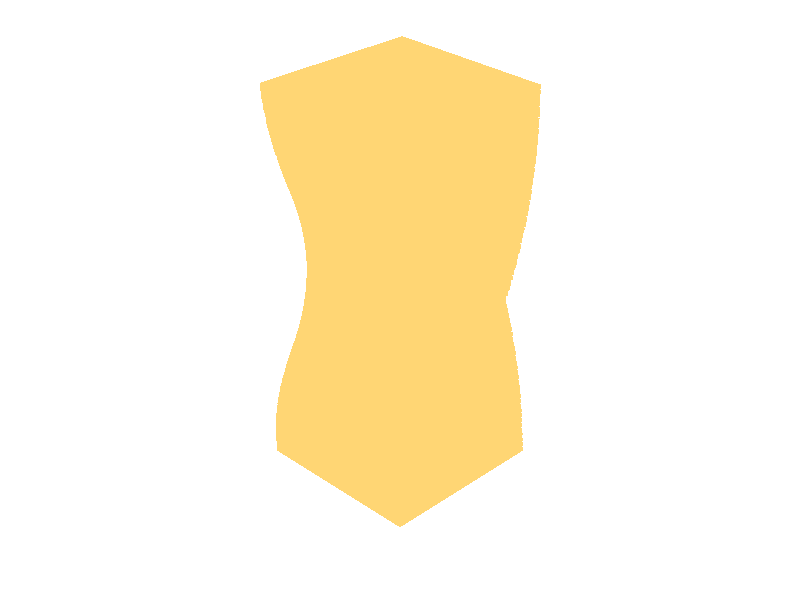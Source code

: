 //CREATE STACK WITH ROTATIONS AND TRANSLATIONS

//Files with predefined colors and textures
#include "colors.inc"
#include "glass.inc"
#include "golds.inc"
#include "metals.inc"
#include "stones.inc"
#include "woods.inc"

//Place the camera
camera {
  sky <0,0,1>          //Don't change this
  direction <-1,0,0>   //Don't change this  
  right <-4/3,0,0>     //Don't change this
  location  <10,10,10>  //Camera location
  look_at   <0,0,2>    //Where camera is pointing
  angle 30      //Angle of the view--increase to see more, decrease to see less
}

//Ambient light to "brighten up" darker pictures
global_settings { ambient_light White }

//Place a light--you can have more than one!
light_source {
  <0,0,5>       //Change this if you want to put the light at a different point
  color White        //Multiplying by 2 doubles the brightness
}  

light_source{ <5,5,5> color White}

//Set a background color
background { color White }

#declare slab=box { <-1, -1, 0>, <1, 1, .05> texture{T_Gold_1A}}; 

#declare A = 0;
  #while (A<90)
    object{slab rotate <0,0,A> translate <0,0,.05*A>}
    #declare A=A+1;
  #end
